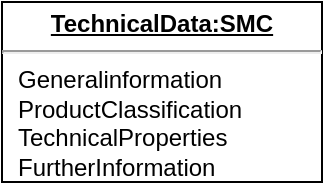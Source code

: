 <mxfile version="13.9.0" type="github">
  <diagram id="LOZXMUCH9rTvnQsDgAjs" name="Page-1">
    <mxGraphModel dx="1021" dy="1151" grid="1" gridSize="10" guides="1" tooltips="1" connect="1" arrows="1" fold="1" page="1" pageScale="1" pageWidth="827" pageHeight="1169" math="0" shadow="0">
      <root>
        <mxCell id="0" />
        <mxCell id="1" parent="0" />
        <mxCell id="JSMg2LDfkCpK5-ybNOtz-1" value="&lt;p style=&quot;margin: 0px ; margin-top: 4px ; text-align: center ; text-decoration: underline&quot;&gt;&lt;b&gt;TechnicalData:SMC&lt;/b&gt;&lt;/p&gt;&lt;hr&gt;&lt;p style=&quot;margin: 0px ; margin-left: 8px&quot;&gt;Generalinformation&lt;/p&gt;&lt;p style=&quot;margin: 0px ; margin-left: 8px&quot;&gt;ProductClassification&lt;/p&gt;&lt;p style=&quot;margin: 0px ; margin-left: 8px&quot;&gt;TechnicalProperties&lt;/p&gt;&lt;p style=&quot;margin: 0px ; margin-left: 8px&quot;&gt;FurtherInformation&lt;br&gt;&lt;/p&gt;" style="verticalAlign=top;align=left;overflow=fill;fontSize=12;fontFamily=Helvetica;html=1;" vertex="1" parent="1">
          <mxGeometry x="300" y="70" width="160" height="90" as="geometry" />
        </mxCell>
      </root>
    </mxGraphModel>
  </diagram>
</mxfile>
